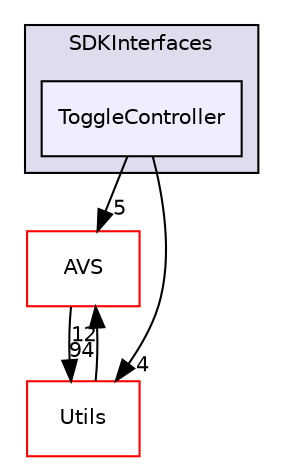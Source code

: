digraph "/workplace/avs-device-sdk/AVSCommon/SDKInterfaces/include/AVSCommon/SDKInterfaces/ToggleController" {
  compound=true
  node [ fontsize="10", fontname="Helvetica"];
  edge [ labelfontsize="10", labelfontname="Helvetica"];
  subgraph clusterdir_304e5c5f242f015339c8e1473ae913b8 {
    graph [ bgcolor="#ddddee", pencolor="black", label="SDKInterfaces" fontname="Helvetica", fontsize="10", URL="dir_304e5c5f242f015339c8e1473ae913b8.html"]
  dir_5db69fb232d9a903085243ee95c37f2c [shape=box, label="ToggleController", style="filled", fillcolor="#eeeeff", pencolor="black", URL="dir_5db69fb232d9a903085243ee95c37f2c.html"];
  }
  dir_80711c2a226d5fced33fce22558d3784 [shape=box label="AVS" fillcolor="white" style="filled" color="red" URL="dir_80711c2a226d5fced33fce22558d3784.html"];
  dir_49dd3d9ac5586189aa170bac46425b9c [shape=box label="Utils" fillcolor="white" style="filled" color="red" URL="dir_49dd3d9ac5586189aa170bac46425b9c.html"];
  dir_80711c2a226d5fced33fce22558d3784->dir_49dd3d9ac5586189aa170bac46425b9c [headlabel="94", labeldistance=1.5 headhref="dir_000157_000184.html"];
  dir_49dd3d9ac5586189aa170bac46425b9c->dir_80711c2a226d5fced33fce22558d3784 [headlabel="12", labeldistance=1.5 headhref="dir_000184_000157.html"];
  dir_5db69fb232d9a903085243ee95c37f2c->dir_80711c2a226d5fced33fce22558d3784 [headlabel="5", labeldistance=1.5 headhref="dir_000203_000157.html"];
  dir_5db69fb232d9a903085243ee95c37f2c->dir_49dd3d9ac5586189aa170bac46425b9c [headlabel="4", labeldistance=1.5 headhref="dir_000203_000184.html"];
}
